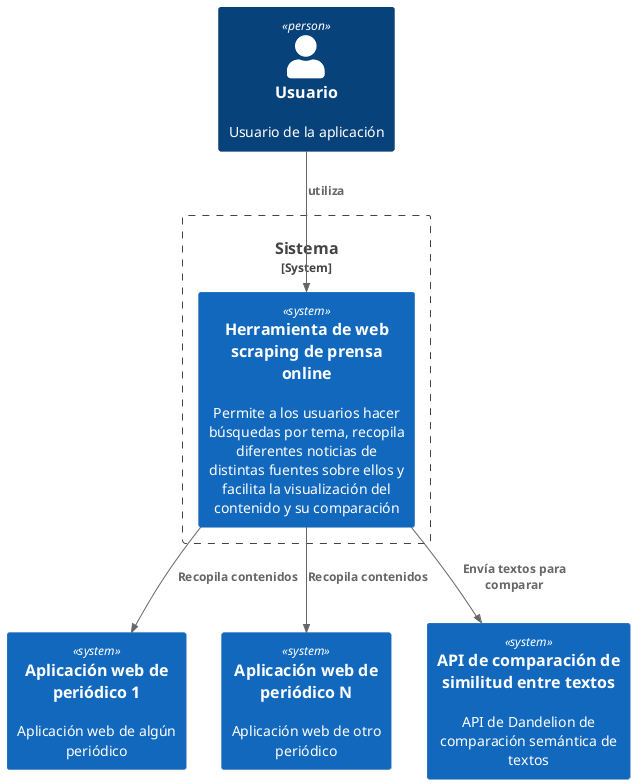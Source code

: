 @startuml system_context
!include <C4/C4_Container>

Person(User, "Usuario", "Usuario de la aplicación")
System_Boundary(SysBound, "Sistema") {
  System(MyTool, "Herramienta de web scraping de prensa online","Permite a los usuarios hacer búsquedas por tema, recopila diferentes noticias de distintas fuentes sobre ellos y facilita la visualización del contenido y su comparación")
}
System(NewsWebApp1, "Aplicación web de periódico 1", "Aplicación web de algún periódico")
System(NewsWebApp2, "Aplicación web de periódico N", "Aplicación web de otro periódico")
System(DandelionAPI, "API de comparación de similitud entre textos", "API de Dandelion de comparación semántica de textos")

Rel(User, MyTool, "utiliza")
Rel(MyTool, NewsWebApp1, "Recopila contenidos")
Rel(MyTool, NewsWebApp2, "Recopila contenidos")
Rel(MyTool, DandelionAPI, "Envía textos para comparar")

@enduml

